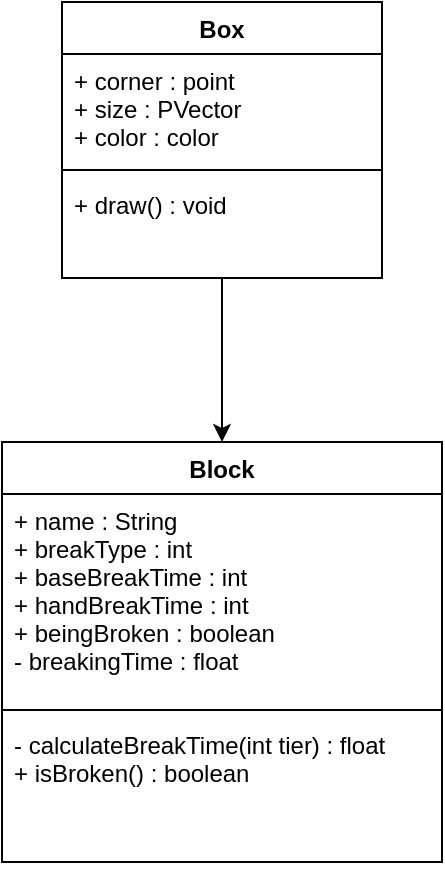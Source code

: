 <mxfile version="12.1.7" type="github" pages="1"><diagram id="YEVKTlRBiDcXYS0ZMJQu" name="Page-1"><mxGraphModel dx="1408" dy="780" grid="1" gridSize="10" guides="1" tooltips="1" connect="1" arrows="1" fold="1" page="1" pageScale="1" pageWidth="1600" pageHeight="1200" math="0" shadow="0"><root><mxCell id="0"/><mxCell id="1" parent="0"/><mxCell id="ksWdr21sdVf15BrfdMGb-19" value="" style="edgeStyle=orthogonalEdgeStyle;rounded=0;orthogonalLoop=1;jettySize=auto;html=1;" edge="1" parent="1" source="ksWdr21sdVf15BrfdMGb-5" target="ksWdr21sdVf15BrfdMGb-15"><mxGeometry relative="1" as="geometry"/></mxCell><mxCell id="ksWdr21sdVf15BrfdMGb-5" value="Box" style="swimlane;fontStyle=1;align=center;verticalAlign=top;childLayout=stackLayout;horizontal=1;startSize=26;horizontalStack=0;resizeParent=1;resizeParentMax=0;resizeLast=0;collapsible=1;marginBottom=0;" vertex="1" parent="1"><mxGeometry x="920" y="260" width="160" height="138" as="geometry"/></mxCell><mxCell id="ksWdr21sdVf15BrfdMGb-6" value="+ corner : point&#10;+ size : PVector&#10;+ color : color" style="text;strokeColor=none;fillColor=none;align=left;verticalAlign=top;spacingLeft=4;spacingRight=4;overflow=hidden;rotatable=0;points=[[0,0.5],[1,0.5]];portConstraint=eastwest;" vertex="1" parent="ksWdr21sdVf15BrfdMGb-5"><mxGeometry y="26" width="160" height="54" as="geometry"/></mxCell><mxCell id="ksWdr21sdVf15BrfdMGb-7" value="" style="line;strokeWidth=1;fillColor=none;align=left;verticalAlign=middle;spacingTop=-1;spacingLeft=3;spacingRight=3;rotatable=0;labelPosition=right;points=[];portConstraint=eastwest;" vertex="1" parent="ksWdr21sdVf15BrfdMGb-5"><mxGeometry y="80" width="160" height="8" as="geometry"/></mxCell><mxCell id="ksWdr21sdVf15BrfdMGb-8" value="+ draw() : void&#10;" style="text;strokeColor=none;fillColor=none;align=left;verticalAlign=top;spacingLeft=4;spacingRight=4;overflow=hidden;rotatable=0;points=[[0,0.5],[1,0.5]];portConstraint=eastwest;" vertex="1" parent="ksWdr21sdVf15BrfdMGb-5"><mxGeometry y="88" width="160" height="50" as="geometry"/></mxCell><mxCell id="ksWdr21sdVf15BrfdMGb-15" value="Block" style="swimlane;fontStyle=1;align=center;verticalAlign=top;childLayout=stackLayout;horizontal=1;startSize=26;horizontalStack=0;resizeParent=1;resizeParentMax=0;resizeLast=0;collapsible=1;marginBottom=0;" vertex="1" parent="1"><mxGeometry x="890" y="480" width="220" height="210" as="geometry"/></mxCell><mxCell id="ksWdr21sdVf15BrfdMGb-16" value="+ name : String&#10;+ breakType : int&#10;+ baseBreakTime : int&#10;+ handBreakTime : int&#10;+ beingBroken : boolean&#10;- breakingTime : float" style="text;strokeColor=none;fillColor=none;align=left;verticalAlign=top;spacingLeft=4;spacingRight=4;overflow=hidden;rotatable=0;points=[[0,0.5],[1,0.5]];portConstraint=eastwest;" vertex="1" parent="ksWdr21sdVf15BrfdMGb-15"><mxGeometry y="26" width="220" height="104" as="geometry"/></mxCell><mxCell id="ksWdr21sdVf15BrfdMGb-17" value="" style="line;strokeWidth=1;fillColor=none;align=left;verticalAlign=middle;spacingTop=-1;spacingLeft=3;spacingRight=3;rotatable=0;labelPosition=right;points=[];portConstraint=eastwest;" vertex="1" parent="ksWdr21sdVf15BrfdMGb-15"><mxGeometry y="130" width="220" height="8" as="geometry"/></mxCell><mxCell id="ksWdr21sdVf15BrfdMGb-18" value="- calculateBreakTime(int tier) : float&#10;+ isBroken() : boolean" style="text;strokeColor=none;fillColor=none;align=left;verticalAlign=top;spacingLeft=4;spacingRight=4;overflow=hidden;rotatable=0;points=[[0,0.5],[1,0.5]];portConstraint=eastwest;" vertex="1" parent="ksWdr21sdVf15BrfdMGb-15"><mxGeometry y="138" width="220" height="72" as="geometry"/></mxCell></root></mxGraphModel></diagram></mxfile>